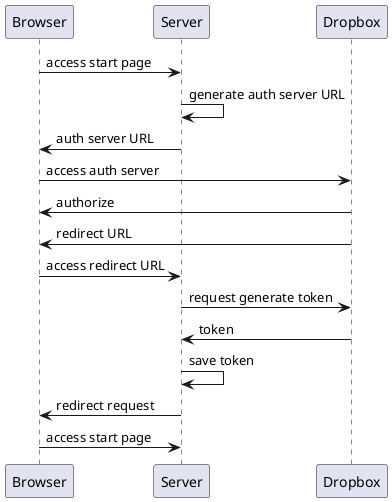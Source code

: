@startuml
Browser -> Server: access start page
Server -> Server: generate auth server URL
Server -> Browser: auth server URL
Browser -> Dropbox: access auth server
Dropbox -> Browser: authorize
Dropbox -> Browser: redirect URL
Browser -> Server: access redirect URL
Server -> Dropbox: request generate token
Dropbox -> Server: token
Server -> Server: save token
Server -> Browser: redirect request
Browser -> Server: access start page
@enduml